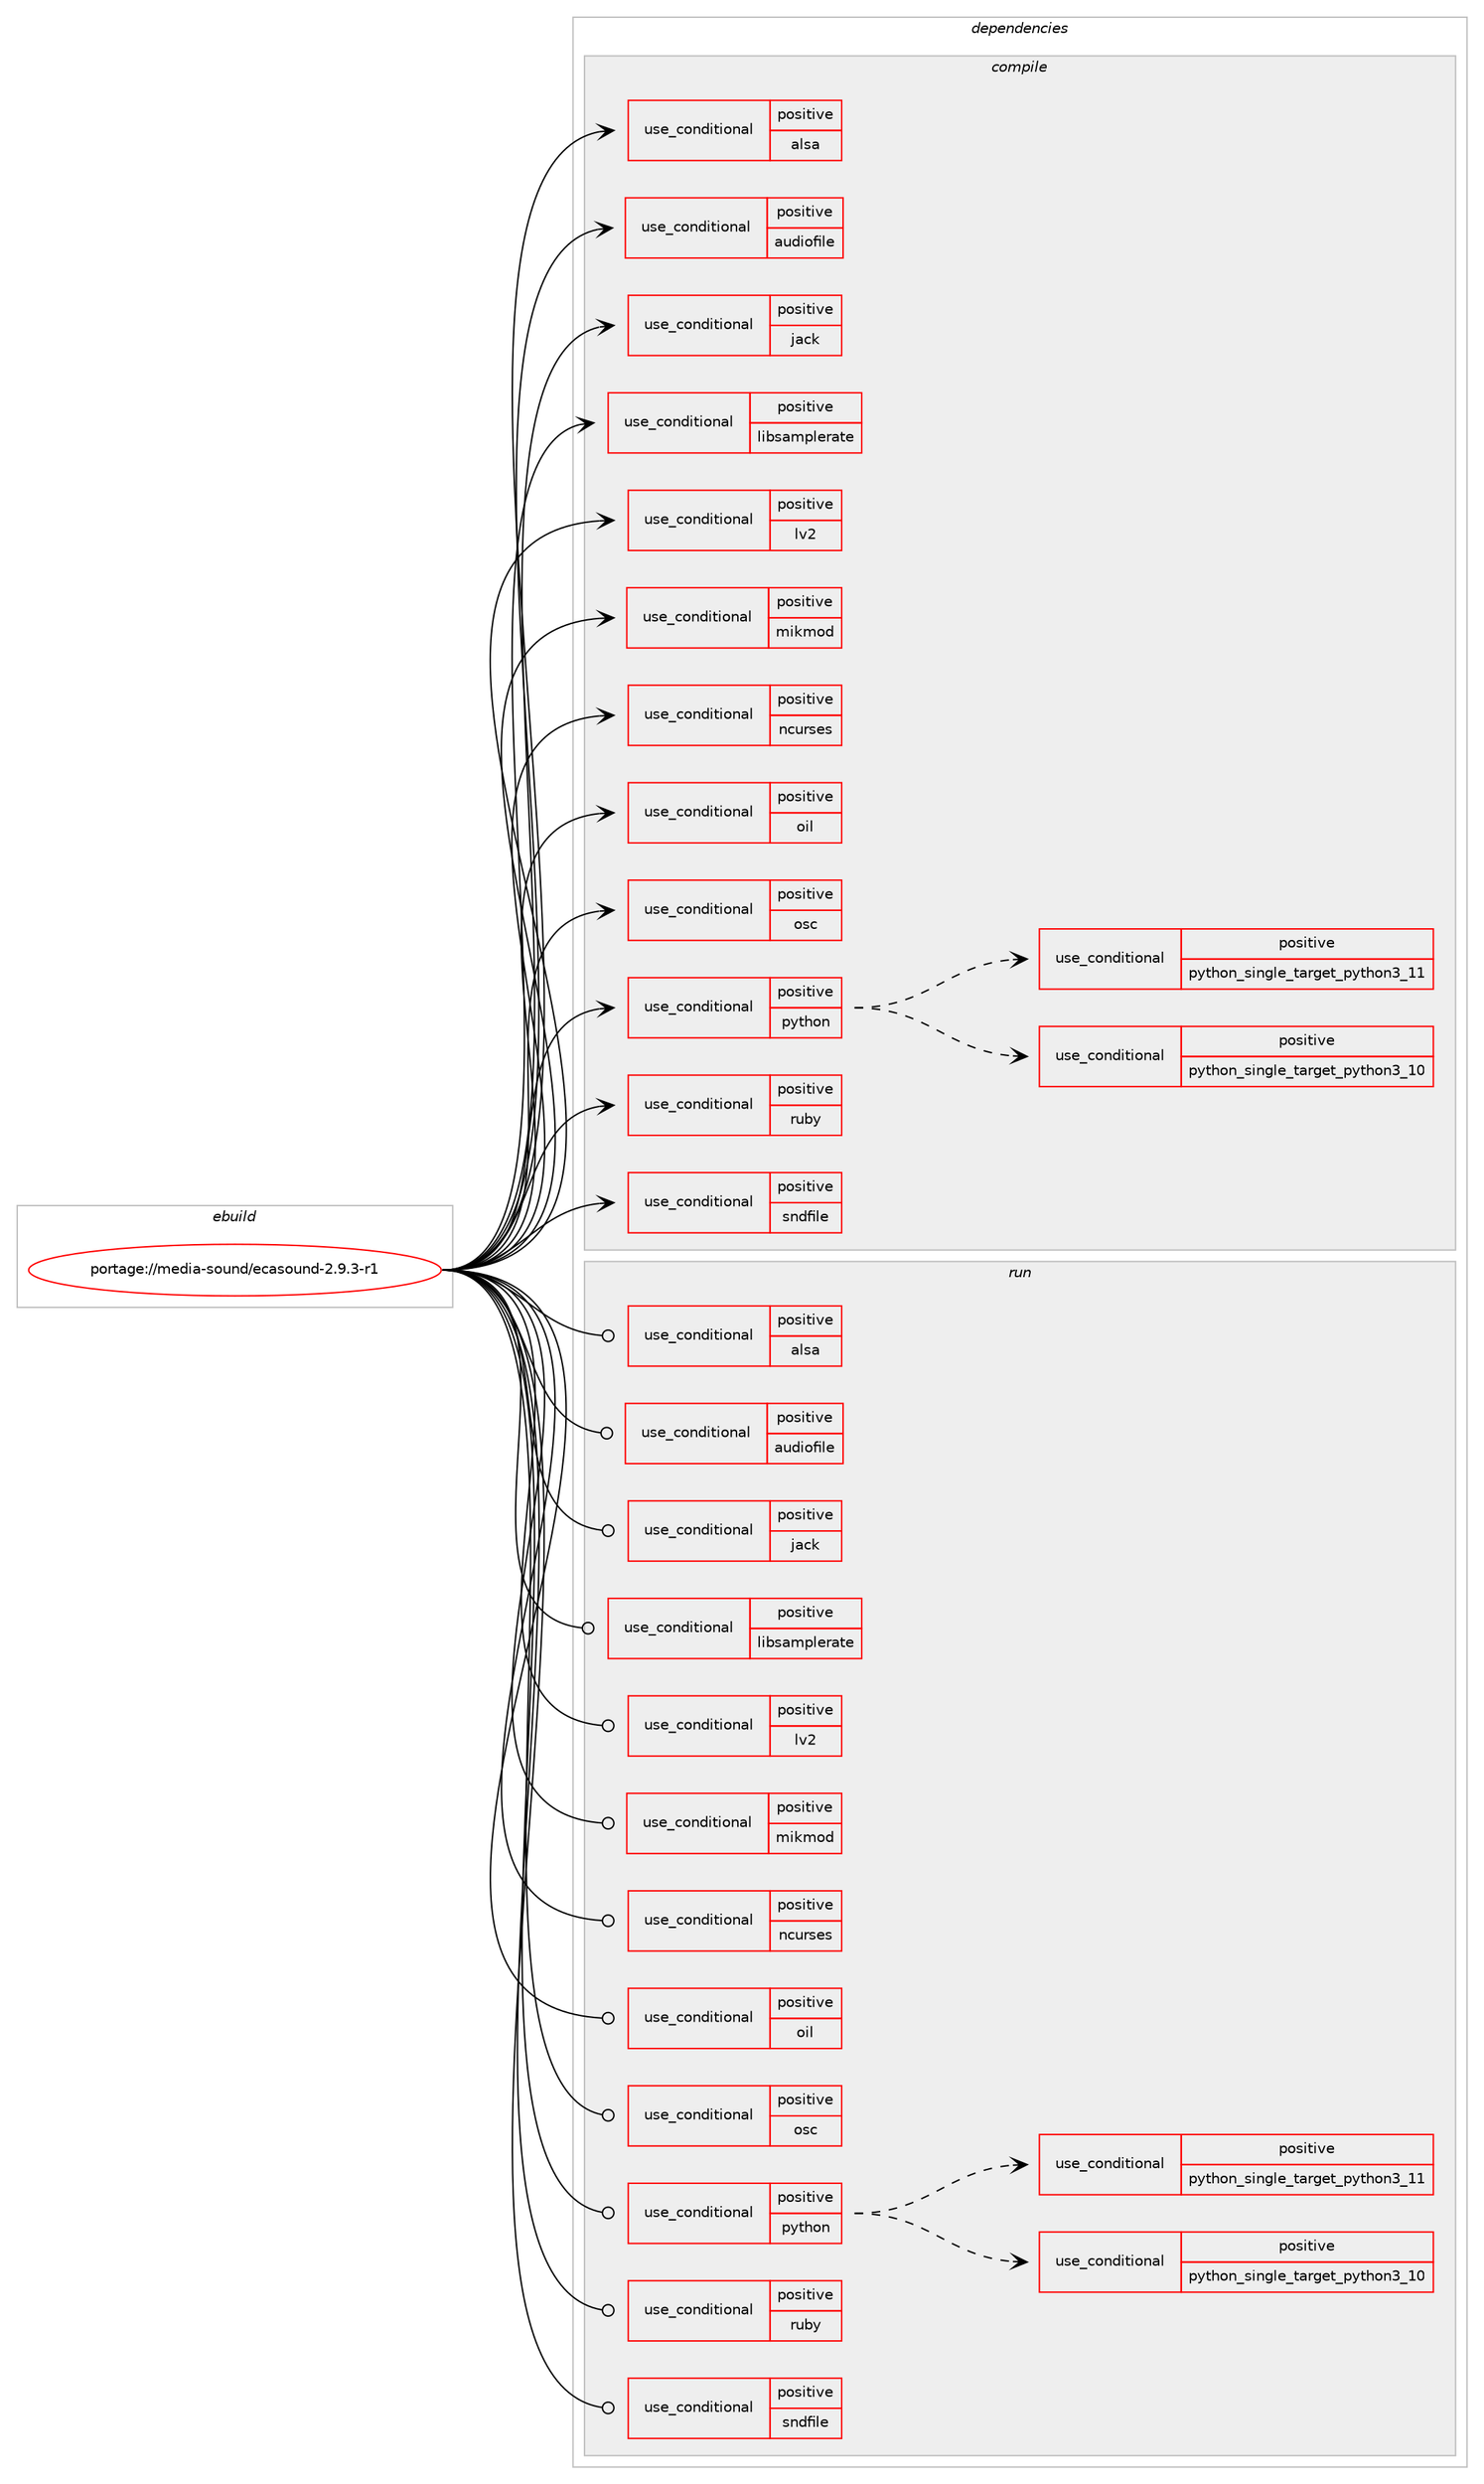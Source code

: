 digraph prolog {

# *************
# Graph options
# *************

newrank=true;
concentrate=true;
compound=true;
graph [rankdir=LR,fontname=Helvetica,fontsize=10,ranksep=1.5];#, ranksep=2.5, nodesep=0.2];
edge  [arrowhead=vee];
node  [fontname=Helvetica,fontsize=10];

# **********
# The ebuild
# **********

subgraph cluster_leftcol {
color=gray;
rank=same;
label=<<i>ebuild</i>>;
id [label="portage://media-sound/ecasound-2.9.3-r1", color=red, width=4, href="../media-sound/ecasound-2.9.3-r1.svg"];
}

# ****************
# The dependencies
# ****************

subgraph cluster_midcol {
color=gray;
label=<<i>dependencies</i>>;
subgraph cluster_compile {
fillcolor="#eeeeee";
style=filled;
label=<<i>compile</i>>;
subgraph cond77838 {
dependency162912 [label=<<TABLE BORDER="0" CELLBORDER="1" CELLSPACING="0" CELLPADDING="4"><TR><TD ROWSPAN="3" CELLPADDING="10">use_conditional</TD></TR><TR><TD>positive</TD></TR><TR><TD>alsa</TD></TR></TABLE>>, shape=none, color=red];
# *** BEGIN UNKNOWN DEPENDENCY TYPE (TODO) ***
# dependency162912 -> package_dependency(portage://media-sound/ecasound-2.9.3-r1,install,no,media-libs,alsa-lib,none,[,,],any_same_slot,[])
# *** END UNKNOWN DEPENDENCY TYPE (TODO) ***

}
id:e -> dependency162912:w [weight=20,style="solid",arrowhead="vee"];
subgraph cond77839 {
dependency162913 [label=<<TABLE BORDER="0" CELLBORDER="1" CELLSPACING="0" CELLPADDING="4"><TR><TD ROWSPAN="3" CELLPADDING="10">use_conditional</TD></TR><TR><TD>positive</TD></TR><TR><TD>audiofile</TD></TR></TABLE>>, shape=none, color=red];
# *** BEGIN UNKNOWN DEPENDENCY TYPE (TODO) ***
# dependency162913 -> package_dependency(portage://media-sound/ecasound-2.9.3-r1,install,no,media-libs,audiofile,none,[,,],any_same_slot,[])
# *** END UNKNOWN DEPENDENCY TYPE (TODO) ***

}
id:e -> dependency162913:w [weight=20,style="solid",arrowhead="vee"];
subgraph cond77840 {
dependency162914 [label=<<TABLE BORDER="0" CELLBORDER="1" CELLSPACING="0" CELLPADDING="4"><TR><TD ROWSPAN="3" CELLPADDING="10">use_conditional</TD></TR><TR><TD>positive</TD></TR><TR><TD>jack</TD></TR></TABLE>>, shape=none, color=red];
# *** BEGIN UNKNOWN DEPENDENCY TYPE (TODO) ***
# dependency162914 -> package_dependency(portage://media-sound/ecasound-2.9.3-r1,install,no,virtual,jack,none,[,,],any_same_slot,[])
# *** END UNKNOWN DEPENDENCY TYPE (TODO) ***

}
id:e -> dependency162914:w [weight=20,style="solid",arrowhead="vee"];
subgraph cond77841 {
dependency162915 [label=<<TABLE BORDER="0" CELLBORDER="1" CELLSPACING="0" CELLPADDING="4"><TR><TD ROWSPAN="3" CELLPADDING="10">use_conditional</TD></TR><TR><TD>positive</TD></TR><TR><TD>libsamplerate</TD></TR></TABLE>>, shape=none, color=red];
# *** BEGIN UNKNOWN DEPENDENCY TYPE (TODO) ***
# dependency162915 -> package_dependency(portage://media-sound/ecasound-2.9.3-r1,install,no,media-libs,libsamplerate,none,[,,],any_same_slot,[])
# *** END UNKNOWN DEPENDENCY TYPE (TODO) ***

}
id:e -> dependency162915:w [weight=20,style="solid",arrowhead="vee"];
subgraph cond77842 {
dependency162916 [label=<<TABLE BORDER="0" CELLBORDER="1" CELLSPACING="0" CELLPADDING="4"><TR><TD ROWSPAN="3" CELLPADDING="10">use_conditional</TD></TR><TR><TD>positive</TD></TR><TR><TD>lv2</TD></TR></TABLE>>, shape=none, color=red];
# *** BEGIN UNKNOWN DEPENDENCY TYPE (TODO) ***
# dependency162916 -> package_dependency(portage://media-sound/ecasound-2.9.3-r1,install,no,media-libs,lilv,none,[,,],any_same_slot,[])
# *** END UNKNOWN DEPENDENCY TYPE (TODO) ***

}
id:e -> dependency162916:w [weight=20,style="solid",arrowhead="vee"];
subgraph cond77843 {
dependency162917 [label=<<TABLE BORDER="0" CELLBORDER="1" CELLSPACING="0" CELLPADDING="4"><TR><TD ROWSPAN="3" CELLPADDING="10">use_conditional</TD></TR><TR><TD>positive</TD></TR><TR><TD>mikmod</TD></TR></TABLE>>, shape=none, color=red];
# *** BEGIN UNKNOWN DEPENDENCY TYPE (TODO) ***
# dependency162917 -> package_dependency(portage://media-sound/ecasound-2.9.3-r1,install,no,media-libs,libmikmod,none,[,,],[slot(0),equal],[])
# *** END UNKNOWN DEPENDENCY TYPE (TODO) ***

}
id:e -> dependency162917:w [weight=20,style="solid",arrowhead="vee"];
subgraph cond77844 {
dependency162918 [label=<<TABLE BORDER="0" CELLBORDER="1" CELLSPACING="0" CELLPADDING="4"><TR><TD ROWSPAN="3" CELLPADDING="10">use_conditional</TD></TR><TR><TD>positive</TD></TR><TR><TD>ncurses</TD></TR></TABLE>>, shape=none, color=red];
# *** BEGIN UNKNOWN DEPENDENCY TYPE (TODO) ***
# dependency162918 -> package_dependency(portage://media-sound/ecasound-2.9.3-r1,install,no,sys-libs,ncurses,none,[,,],[slot(0),equal],[])
# *** END UNKNOWN DEPENDENCY TYPE (TODO) ***

}
id:e -> dependency162918:w [weight=20,style="solid",arrowhead="vee"];
subgraph cond77845 {
dependency162919 [label=<<TABLE BORDER="0" CELLBORDER="1" CELLSPACING="0" CELLPADDING="4"><TR><TD ROWSPAN="3" CELLPADDING="10">use_conditional</TD></TR><TR><TD>positive</TD></TR><TR><TD>oil</TD></TR></TABLE>>, shape=none, color=red];
# *** BEGIN UNKNOWN DEPENDENCY TYPE (TODO) ***
# dependency162919 -> package_dependency(portage://media-sound/ecasound-2.9.3-r1,install,no,dev-libs,liboil,none,[,,],any_same_slot,[])
# *** END UNKNOWN DEPENDENCY TYPE (TODO) ***

}
id:e -> dependency162919:w [weight=20,style="solid",arrowhead="vee"];
subgraph cond77846 {
dependency162920 [label=<<TABLE BORDER="0" CELLBORDER="1" CELLSPACING="0" CELLPADDING="4"><TR><TD ROWSPAN="3" CELLPADDING="10">use_conditional</TD></TR><TR><TD>positive</TD></TR><TR><TD>osc</TD></TR></TABLE>>, shape=none, color=red];
# *** BEGIN UNKNOWN DEPENDENCY TYPE (TODO) ***
# dependency162920 -> package_dependency(portage://media-sound/ecasound-2.9.3-r1,install,no,media-libs,liblo,none,[,,],any_same_slot,[])
# *** END UNKNOWN DEPENDENCY TYPE (TODO) ***

}
id:e -> dependency162920:w [weight=20,style="solid",arrowhead="vee"];
subgraph cond77847 {
dependency162921 [label=<<TABLE BORDER="0" CELLBORDER="1" CELLSPACING="0" CELLPADDING="4"><TR><TD ROWSPAN="3" CELLPADDING="10">use_conditional</TD></TR><TR><TD>positive</TD></TR><TR><TD>python</TD></TR></TABLE>>, shape=none, color=red];
subgraph cond77848 {
dependency162922 [label=<<TABLE BORDER="0" CELLBORDER="1" CELLSPACING="0" CELLPADDING="4"><TR><TD ROWSPAN="3" CELLPADDING="10">use_conditional</TD></TR><TR><TD>positive</TD></TR><TR><TD>python_single_target_python3_10</TD></TR></TABLE>>, shape=none, color=red];
# *** BEGIN UNKNOWN DEPENDENCY TYPE (TODO) ***
# dependency162922 -> package_dependency(portage://media-sound/ecasound-2.9.3-r1,install,no,dev-lang,python,none,[,,],[slot(3.10)],[])
# *** END UNKNOWN DEPENDENCY TYPE (TODO) ***

}
dependency162921:e -> dependency162922:w [weight=20,style="dashed",arrowhead="vee"];
subgraph cond77849 {
dependency162923 [label=<<TABLE BORDER="0" CELLBORDER="1" CELLSPACING="0" CELLPADDING="4"><TR><TD ROWSPAN="3" CELLPADDING="10">use_conditional</TD></TR><TR><TD>positive</TD></TR><TR><TD>python_single_target_python3_11</TD></TR></TABLE>>, shape=none, color=red];
# *** BEGIN UNKNOWN DEPENDENCY TYPE (TODO) ***
# dependency162923 -> package_dependency(portage://media-sound/ecasound-2.9.3-r1,install,no,dev-lang,python,none,[,,],[slot(3.11)],[])
# *** END UNKNOWN DEPENDENCY TYPE (TODO) ***

}
dependency162921:e -> dependency162923:w [weight=20,style="dashed",arrowhead="vee"];
}
id:e -> dependency162921:w [weight=20,style="solid",arrowhead="vee"];
subgraph cond77850 {
dependency162924 [label=<<TABLE BORDER="0" CELLBORDER="1" CELLSPACING="0" CELLPADDING="4"><TR><TD ROWSPAN="3" CELLPADDING="10">use_conditional</TD></TR><TR><TD>positive</TD></TR><TR><TD>ruby</TD></TR></TABLE>>, shape=none, color=red];
# *** BEGIN UNKNOWN DEPENDENCY TYPE (TODO) ***
# dependency162924 -> package_dependency(portage://media-sound/ecasound-2.9.3-r1,install,no,dev-lang,ruby,none,[,,],any_different_slot,[])
# *** END UNKNOWN DEPENDENCY TYPE (TODO) ***

}
id:e -> dependency162924:w [weight=20,style="solid",arrowhead="vee"];
subgraph cond77851 {
dependency162925 [label=<<TABLE BORDER="0" CELLBORDER="1" CELLSPACING="0" CELLPADDING="4"><TR><TD ROWSPAN="3" CELLPADDING="10">use_conditional</TD></TR><TR><TD>positive</TD></TR><TR><TD>sndfile</TD></TR></TABLE>>, shape=none, color=red];
# *** BEGIN UNKNOWN DEPENDENCY TYPE (TODO) ***
# dependency162925 -> package_dependency(portage://media-sound/ecasound-2.9.3-r1,install,no,media-libs,libsndfile,none,[,,],any_same_slot,[])
# *** END UNKNOWN DEPENDENCY TYPE (TODO) ***

}
id:e -> dependency162925:w [weight=20,style="solid",arrowhead="vee"];
# *** BEGIN UNKNOWN DEPENDENCY TYPE (TODO) ***
# id -> package_dependency(portage://media-sound/ecasound-2.9.3-r1,install,no,media-libs,ladspa-sdk,none,[,,],[],[])
# *** END UNKNOWN DEPENDENCY TYPE (TODO) ***

# *** BEGIN UNKNOWN DEPENDENCY TYPE (TODO) ***
# id -> package_dependency(portage://media-sound/ecasound-2.9.3-r1,install,no,sys-libs,readline,none,[,,],[slot(0),equal],[])
# *** END UNKNOWN DEPENDENCY TYPE (TODO) ***

# *** BEGIN UNKNOWN DEPENDENCY TYPE (TODO) ***
# id -> package_dependency(portage://media-sound/ecasound-2.9.3-r1,install,no,virtual,pkgconfig,none,[,,],[],[])
# *** END UNKNOWN DEPENDENCY TYPE (TODO) ***

}
subgraph cluster_compileandrun {
fillcolor="#eeeeee";
style=filled;
label=<<i>compile and run</i>>;
}
subgraph cluster_run {
fillcolor="#eeeeee";
style=filled;
label=<<i>run</i>>;
subgraph cond77852 {
dependency162926 [label=<<TABLE BORDER="0" CELLBORDER="1" CELLSPACING="0" CELLPADDING="4"><TR><TD ROWSPAN="3" CELLPADDING="10">use_conditional</TD></TR><TR><TD>positive</TD></TR><TR><TD>alsa</TD></TR></TABLE>>, shape=none, color=red];
# *** BEGIN UNKNOWN DEPENDENCY TYPE (TODO) ***
# dependency162926 -> package_dependency(portage://media-sound/ecasound-2.9.3-r1,run,no,media-libs,alsa-lib,none,[,,],any_same_slot,[])
# *** END UNKNOWN DEPENDENCY TYPE (TODO) ***

}
id:e -> dependency162926:w [weight=20,style="solid",arrowhead="odot"];
subgraph cond77853 {
dependency162927 [label=<<TABLE BORDER="0" CELLBORDER="1" CELLSPACING="0" CELLPADDING="4"><TR><TD ROWSPAN="3" CELLPADDING="10">use_conditional</TD></TR><TR><TD>positive</TD></TR><TR><TD>audiofile</TD></TR></TABLE>>, shape=none, color=red];
# *** BEGIN UNKNOWN DEPENDENCY TYPE (TODO) ***
# dependency162927 -> package_dependency(portage://media-sound/ecasound-2.9.3-r1,run,no,media-libs,audiofile,none,[,,],any_same_slot,[])
# *** END UNKNOWN DEPENDENCY TYPE (TODO) ***

}
id:e -> dependency162927:w [weight=20,style="solid",arrowhead="odot"];
subgraph cond77854 {
dependency162928 [label=<<TABLE BORDER="0" CELLBORDER="1" CELLSPACING="0" CELLPADDING="4"><TR><TD ROWSPAN="3" CELLPADDING="10">use_conditional</TD></TR><TR><TD>positive</TD></TR><TR><TD>jack</TD></TR></TABLE>>, shape=none, color=red];
# *** BEGIN UNKNOWN DEPENDENCY TYPE (TODO) ***
# dependency162928 -> package_dependency(portage://media-sound/ecasound-2.9.3-r1,run,no,virtual,jack,none,[,,],any_same_slot,[])
# *** END UNKNOWN DEPENDENCY TYPE (TODO) ***

}
id:e -> dependency162928:w [weight=20,style="solid",arrowhead="odot"];
subgraph cond77855 {
dependency162929 [label=<<TABLE BORDER="0" CELLBORDER="1" CELLSPACING="0" CELLPADDING="4"><TR><TD ROWSPAN="3" CELLPADDING="10">use_conditional</TD></TR><TR><TD>positive</TD></TR><TR><TD>libsamplerate</TD></TR></TABLE>>, shape=none, color=red];
# *** BEGIN UNKNOWN DEPENDENCY TYPE (TODO) ***
# dependency162929 -> package_dependency(portage://media-sound/ecasound-2.9.3-r1,run,no,media-libs,libsamplerate,none,[,,],any_same_slot,[])
# *** END UNKNOWN DEPENDENCY TYPE (TODO) ***

}
id:e -> dependency162929:w [weight=20,style="solid",arrowhead="odot"];
subgraph cond77856 {
dependency162930 [label=<<TABLE BORDER="0" CELLBORDER="1" CELLSPACING="0" CELLPADDING="4"><TR><TD ROWSPAN="3" CELLPADDING="10">use_conditional</TD></TR><TR><TD>positive</TD></TR><TR><TD>lv2</TD></TR></TABLE>>, shape=none, color=red];
# *** BEGIN UNKNOWN DEPENDENCY TYPE (TODO) ***
# dependency162930 -> package_dependency(portage://media-sound/ecasound-2.9.3-r1,run,no,media-libs,lilv,none,[,,],any_same_slot,[])
# *** END UNKNOWN DEPENDENCY TYPE (TODO) ***

}
id:e -> dependency162930:w [weight=20,style="solid",arrowhead="odot"];
subgraph cond77857 {
dependency162931 [label=<<TABLE BORDER="0" CELLBORDER="1" CELLSPACING="0" CELLPADDING="4"><TR><TD ROWSPAN="3" CELLPADDING="10">use_conditional</TD></TR><TR><TD>positive</TD></TR><TR><TD>mikmod</TD></TR></TABLE>>, shape=none, color=red];
# *** BEGIN UNKNOWN DEPENDENCY TYPE (TODO) ***
# dependency162931 -> package_dependency(portage://media-sound/ecasound-2.9.3-r1,run,no,media-libs,libmikmod,none,[,,],[slot(0),equal],[])
# *** END UNKNOWN DEPENDENCY TYPE (TODO) ***

}
id:e -> dependency162931:w [weight=20,style="solid",arrowhead="odot"];
subgraph cond77858 {
dependency162932 [label=<<TABLE BORDER="0" CELLBORDER="1" CELLSPACING="0" CELLPADDING="4"><TR><TD ROWSPAN="3" CELLPADDING="10">use_conditional</TD></TR><TR><TD>positive</TD></TR><TR><TD>ncurses</TD></TR></TABLE>>, shape=none, color=red];
# *** BEGIN UNKNOWN DEPENDENCY TYPE (TODO) ***
# dependency162932 -> package_dependency(portage://media-sound/ecasound-2.9.3-r1,run,no,sys-libs,ncurses,none,[,,],[slot(0),equal],[])
# *** END UNKNOWN DEPENDENCY TYPE (TODO) ***

}
id:e -> dependency162932:w [weight=20,style="solid",arrowhead="odot"];
subgraph cond77859 {
dependency162933 [label=<<TABLE BORDER="0" CELLBORDER="1" CELLSPACING="0" CELLPADDING="4"><TR><TD ROWSPAN="3" CELLPADDING="10">use_conditional</TD></TR><TR><TD>positive</TD></TR><TR><TD>oil</TD></TR></TABLE>>, shape=none, color=red];
# *** BEGIN UNKNOWN DEPENDENCY TYPE (TODO) ***
# dependency162933 -> package_dependency(portage://media-sound/ecasound-2.9.3-r1,run,no,dev-libs,liboil,none,[,,],any_same_slot,[])
# *** END UNKNOWN DEPENDENCY TYPE (TODO) ***

}
id:e -> dependency162933:w [weight=20,style="solid",arrowhead="odot"];
subgraph cond77860 {
dependency162934 [label=<<TABLE BORDER="0" CELLBORDER="1" CELLSPACING="0" CELLPADDING="4"><TR><TD ROWSPAN="3" CELLPADDING="10">use_conditional</TD></TR><TR><TD>positive</TD></TR><TR><TD>osc</TD></TR></TABLE>>, shape=none, color=red];
# *** BEGIN UNKNOWN DEPENDENCY TYPE (TODO) ***
# dependency162934 -> package_dependency(portage://media-sound/ecasound-2.9.3-r1,run,no,media-libs,liblo,none,[,,],any_same_slot,[])
# *** END UNKNOWN DEPENDENCY TYPE (TODO) ***

}
id:e -> dependency162934:w [weight=20,style="solid",arrowhead="odot"];
subgraph cond77861 {
dependency162935 [label=<<TABLE BORDER="0" CELLBORDER="1" CELLSPACING="0" CELLPADDING="4"><TR><TD ROWSPAN="3" CELLPADDING="10">use_conditional</TD></TR><TR><TD>positive</TD></TR><TR><TD>python</TD></TR></TABLE>>, shape=none, color=red];
subgraph cond77862 {
dependency162936 [label=<<TABLE BORDER="0" CELLBORDER="1" CELLSPACING="0" CELLPADDING="4"><TR><TD ROWSPAN="3" CELLPADDING="10">use_conditional</TD></TR><TR><TD>positive</TD></TR><TR><TD>python_single_target_python3_10</TD></TR></TABLE>>, shape=none, color=red];
# *** BEGIN UNKNOWN DEPENDENCY TYPE (TODO) ***
# dependency162936 -> package_dependency(portage://media-sound/ecasound-2.9.3-r1,run,no,dev-lang,python,none,[,,],[slot(3.10)],[])
# *** END UNKNOWN DEPENDENCY TYPE (TODO) ***

}
dependency162935:e -> dependency162936:w [weight=20,style="dashed",arrowhead="vee"];
subgraph cond77863 {
dependency162937 [label=<<TABLE BORDER="0" CELLBORDER="1" CELLSPACING="0" CELLPADDING="4"><TR><TD ROWSPAN="3" CELLPADDING="10">use_conditional</TD></TR><TR><TD>positive</TD></TR><TR><TD>python_single_target_python3_11</TD></TR></TABLE>>, shape=none, color=red];
# *** BEGIN UNKNOWN DEPENDENCY TYPE (TODO) ***
# dependency162937 -> package_dependency(portage://media-sound/ecasound-2.9.3-r1,run,no,dev-lang,python,none,[,,],[slot(3.11)],[])
# *** END UNKNOWN DEPENDENCY TYPE (TODO) ***

}
dependency162935:e -> dependency162937:w [weight=20,style="dashed",arrowhead="vee"];
}
id:e -> dependency162935:w [weight=20,style="solid",arrowhead="odot"];
subgraph cond77864 {
dependency162938 [label=<<TABLE BORDER="0" CELLBORDER="1" CELLSPACING="0" CELLPADDING="4"><TR><TD ROWSPAN="3" CELLPADDING="10">use_conditional</TD></TR><TR><TD>positive</TD></TR><TR><TD>ruby</TD></TR></TABLE>>, shape=none, color=red];
# *** BEGIN UNKNOWN DEPENDENCY TYPE (TODO) ***
# dependency162938 -> package_dependency(portage://media-sound/ecasound-2.9.3-r1,run,no,dev-lang,ruby,none,[,,],any_different_slot,[])
# *** END UNKNOWN DEPENDENCY TYPE (TODO) ***

}
id:e -> dependency162938:w [weight=20,style="solid",arrowhead="odot"];
subgraph cond77865 {
dependency162939 [label=<<TABLE BORDER="0" CELLBORDER="1" CELLSPACING="0" CELLPADDING="4"><TR><TD ROWSPAN="3" CELLPADDING="10">use_conditional</TD></TR><TR><TD>positive</TD></TR><TR><TD>sndfile</TD></TR></TABLE>>, shape=none, color=red];
# *** BEGIN UNKNOWN DEPENDENCY TYPE (TODO) ***
# dependency162939 -> package_dependency(portage://media-sound/ecasound-2.9.3-r1,run,no,media-libs,libsndfile,none,[,,],any_same_slot,[])
# *** END UNKNOWN DEPENDENCY TYPE (TODO) ***

}
id:e -> dependency162939:w [weight=20,style="solid",arrowhead="odot"];
# *** BEGIN UNKNOWN DEPENDENCY TYPE (TODO) ***
# id -> package_dependency(portage://media-sound/ecasound-2.9.3-r1,run,no,media-libs,ladspa-sdk,none,[,,],[],[])
# *** END UNKNOWN DEPENDENCY TYPE (TODO) ***

# *** BEGIN UNKNOWN DEPENDENCY TYPE (TODO) ***
# id -> package_dependency(portage://media-sound/ecasound-2.9.3-r1,run,no,sys-libs,readline,none,[,,],[slot(0),equal],[])
# *** END UNKNOWN DEPENDENCY TYPE (TODO) ***

}
}

# **************
# The candidates
# **************

subgraph cluster_choices {
rank=same;
color=gray;
label=<<i>candidates</i>>;

}

}
